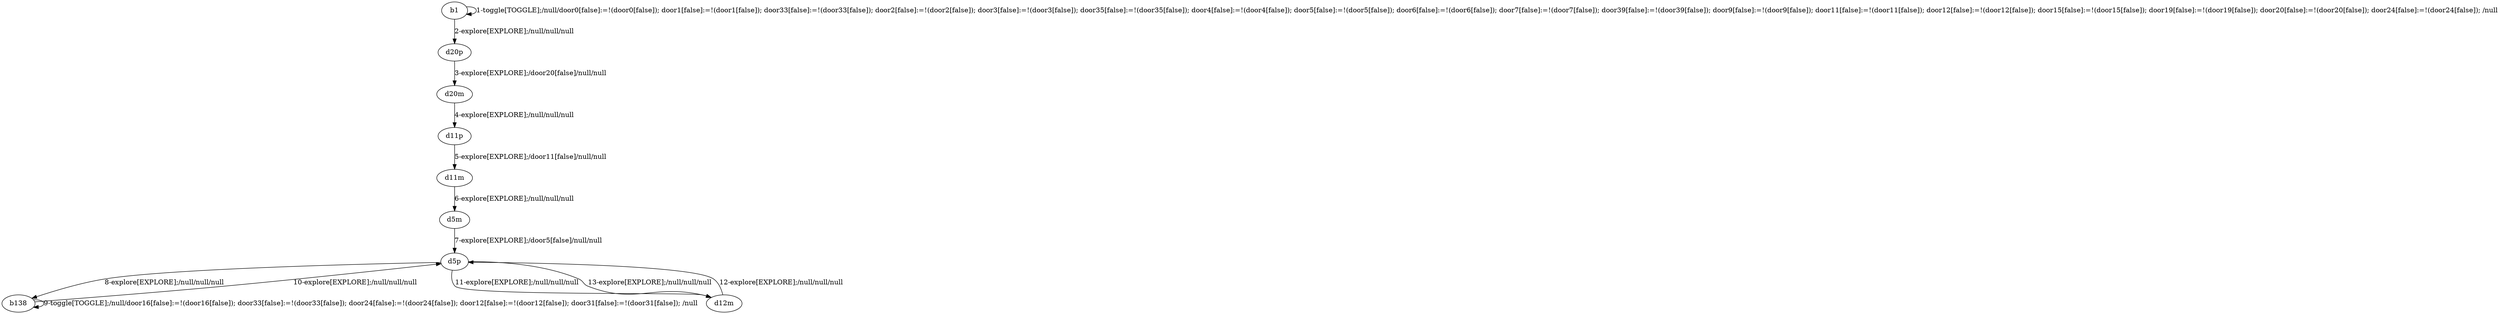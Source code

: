 # Total number of goals covered by this test: 7
# d11m --> d5m
# d5p --> d12m
# d5m --> d5p
# d12m --> d5p
# d5p --> b138
# b138 --> b138
# b138 --> d5p

digraph g {
"b1" -> "b1" [label = "1-toggle[TOGGLE];/null/door0[false]:=!(door0[false]); door1[false]:=!(door1[false]); door33[false]:=!(door33[false]); door2[false]:=!(door2[false]); door3[false]:=!(door3[false]); door35[false]:=!(door35[false]); door4[false]:=!(door4[false]); door5[false]:=!(door5[false]); door6[false]:=!(door6[false]); door7[false]:=!(door7[false]); door39[false]:=!(door39[false]); door9[false]:=!(door9[false]); door11[false]:=!(door11[false]); door12[false]:=!(door12[false]); door15[false]:=!(door15[false]); door19[false]:=!(door19[false]); door20[false]:=!(door20[false]); door24[false]:=!(door24[false]); /null"];
"b1" -> "d20p" [label = "2-explore[EXPLORE];/null/null/null"];
"d20p" -> "d20m" [label = "3-explore[EXPLORE];/door20[false]/null/null"];
"d20m" -> "d11p" [label = "4-explore[EXPLORE];/null/null/null"];
"d11p" -> "d11m" [label = "5-explore[EXPLORE];/door11[false]/null/null"];
"d11m" -> "d5m" [label = "6-explore[EXPLORE];/null/null/null"];
"d5m" -> "d5p" [label = "7-explore[EXPLORE];/door5[false]/null/null"];
"d5p" -> "b138" [label = "8-explore[EXPLORE];/null/null/null"];
"b138" -> "b138" [label = "9-toggle[TOGGLE];/null/door16[false]:=!(door16[false]); door33[false]:=!(door33[false]); door24[false]:=!(door24[false]); door12[false]:=!(door12[false]); door31[false]:=!(door31[false]); /null"];
"b138" -> "d5p" [label = "10-explore[EXPLORE];/null/null/null"];
"d5p" -> "d12m" [label = "11-explore[EXPLORE];/null/null/null"];
"d12m" -> "d5p" [label = "12-explore[EXPLORE];/null/null/null"];
"d5p" -> "d12m" [label = "13-explore[EXPLORE];/null/null/null"];
}